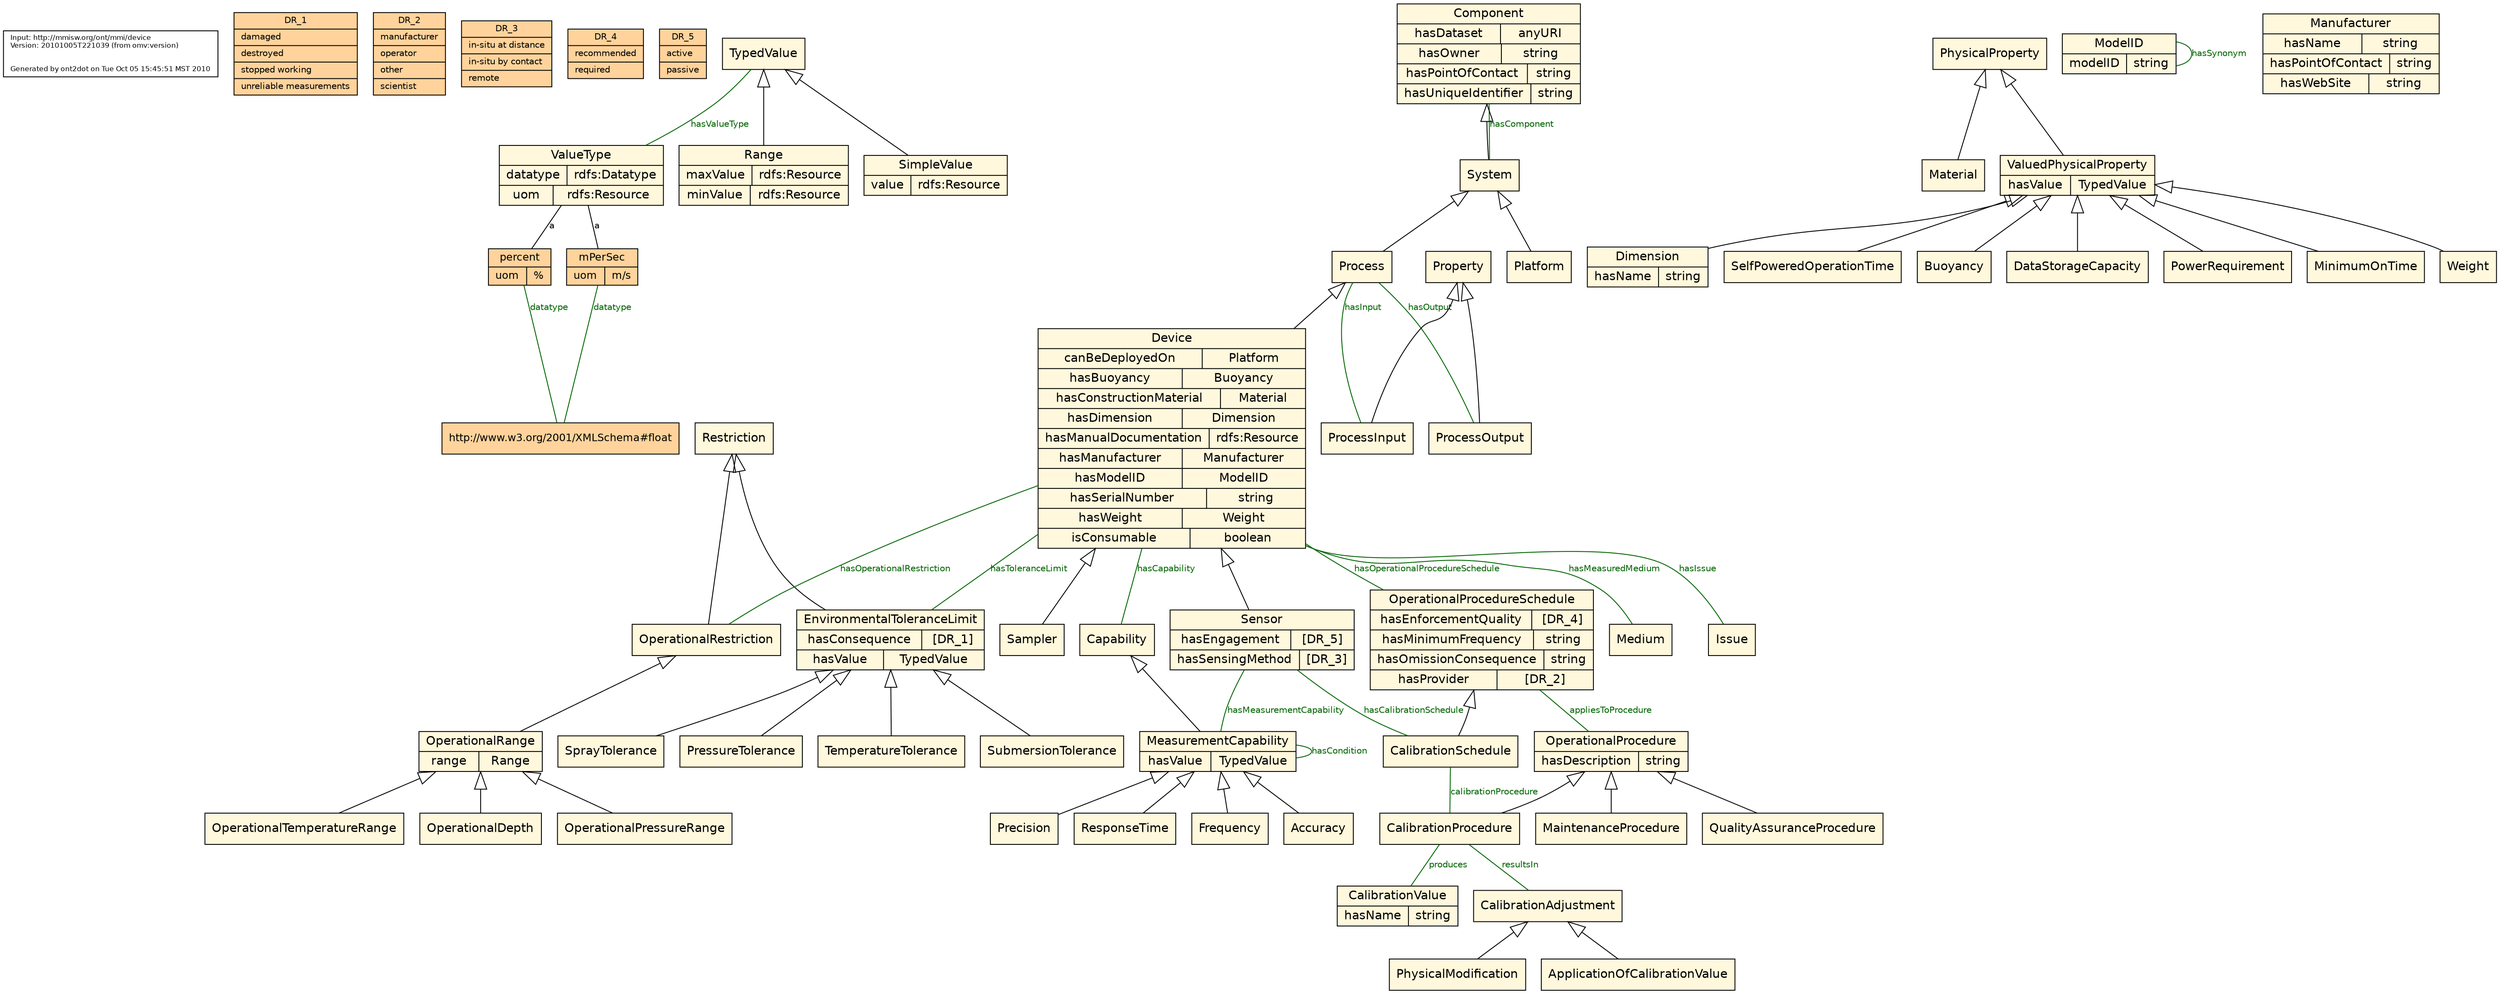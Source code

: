 # generated by org.mmisw.ont2dot.impl.jena.DotGeneratorJenaImpl on Tue Oct 05 15:45:51 MST 2010
# --separate http://mmisw.org/ont/mmi/device/{TypedValue,PhysicalProperty,ModelID,Manufacturer,Platform}
# --sourceRank http://mmisw.org/ont/mmi/device/{Component,TypedValue,PhysicalProperty,ModelID,Manufacturer}
# Input: http://mmisw.org/ont/mmi/device
# 

digraph {
{ rank=source
"__generated_by__"  [ fontname="helvetica", fontsize=8, shape=box, label="\
Input: http://mmisw.org/ont/mmi/device\l\
Version: 20101005T221039 (from omv:version)\l\
\l\
\r\
Generated by ont2dot on Tue Oct 05 15:45:51 MST 2010\r" ]
}

  node [ fontname="helvetica", fontsize=14, ];
  edge [ fontname="helvetica", fontsize=10, ];

 //////////
 // data ranges
  node [ shape=record, fillcolor=burlywood1, style=filled, fontsize=10, ]; 
  { rank=source
  "574a4c50:12b7e927de0:-7fe7"  [ label="{DR_1|damaged\l|destroyed\l|stopped working\l|unreliable measurements\l}" ]
  "574a4c50:12b7e927de0:-7fec"  [ label="{DR_2|manufacturer\l|operator\l|other\l|scientist\l}" ]
  "574a4c50:12b7e927de0:-7ff0"  [ label="{DR_3|in-situ at distance\l|in-situ by contact\l|remote\l}" ]
  "574a4c50:12b7e927de0:-7ff3"  [ label="{DR_4|recommended\l|required\l}" ]
  "574a4c50:12b7e927de0:-7ff6"  [ label="{DR_5|active\l|passive\l}" ]
  }

 //////////
 // classes
  node [ shape=record, fillcolor=cornsilk, style=filled, fontname="helvetica", fontsize=14, ];
  "http://mmisw.org/ont/mmi/device/ValueType"   [ shape=record, label="{ValueType|{datatype|rdfs:Datatype}|{uom|rdfs:Resource}}"  ]
  "http://mmisw.org/ont/mmi/device/Range"   [ shape=record, label="{Range|{maxValue|rdfs:Resource}|{minValue|rdfs:Resource}}"  ]
  "http://mmisw.org/ont/mmi/device/TemperatureTolerance"   [  label="TemperatureTolerance"  ]
  "http://mmisw.org/ont/mmi/device/ProcessOutput"   [  label="ProcessOutput"  ]
  "http://mmisw.org/ont/mmi/device/SubmersionTolerance"   [  label="SubmersionTolerance"  ]
  "http://mmisw.org/ont/mmi/device/Sampler"   [  label="Sampler"  ]
  "http://mmisw.org/ont/mmi/device/OperationalRange"   [ shape=record, label="{OperationalRange|{range|Range}}"  ]
  "http://mmisw.org/ont/mmi/device/Dimension"   [ shape=record, label="{Dimension|{hasName|string}}"  ]
  { rank=source "http://mmisw.org/ont/mmi/device/PhysicalProperty"   [  label="PhysicalProperty"  ] }
  "http://mmisw.org/ont/mmi/device/SprayTolerance"   [  label="SprayTolerance"  ]
  "http://mmisw.org/ont/mmi/device/OperationalRestriction"   [  label="OperationalRestriction"  ]
  "http://mmisw.org/ont/mmi/device/Platform"   [  label="Platform"  ]
  "http://mmisw.org/ont/mmi/device/SelfPoweredOperationTime"   [  label="SelfPoweredOperationTime"  ]
  { rank=source "http://mmisw.org/ont/mmi/device/ModelID"   [ shape=record, label="{ModelID|{modelID|string}}"  ] }
  "http://mmisw.org/ont/mmi/device/CalibrationValue"   [ shape=record, label="{CalibrationValue|{hasName|string}}"  ]
  "http://mmisw.org/ont/mmi/device/Restriction"   [  label="Restriction"  ]
  "http://mmisw.org/ont/mmi/device/System"   [  label="System"  ]
  "http://mmisw.org/ont/mmi/device/Buoyancy"   [  label="Buoyancy"  ]
  "http://mmisw.org/ont/mmi/device/MeasurementCapability"   [ shape=record, label="{MeasurementCapability|{hasValue|TypedValue}}"  ]
  "http://mmisw.org/ont/mmi/device/Sensor"   [ shape=record, label="{Sensor|{hasEngagement|[DR_5]}|{hasSensingMethod|[DR_3]}}"  ]
  "http://mmisw.org/ont/mmi/device/MaintenanceProcedure"   [  label="MaintenanceProcedure"  ]
  "http://mmisw.org/ont/mmi/device/EnvironmentalToleranceLimit"   [ shape=record, label="{EnvironmentalToleranceLimit|{hasConsequence|[DR_1]}|{hasValue|TypedValue}}"  ]
  "http://mmisw.org/ont/mmi/device/Precision"   [  label="Precision"  ]
  "http://mmisw.org/ont/mmi/device/OperationalProcedureSchedule"   [ shape=record, label="{OperationalProcedureSchedule|{hasEnforcementQuality|[DR_4]}|{hasMinimumFrequency|string}|{hasOmissionConsequence|string}|{hasProvider|[DR_2]}}"  ]
  "http://mmisw.org/ont/mmi/device/OperationalTemperatureRange"   [  label="OperationalTemperatureRange"  ]
  { rank=source "http://mmisw.org/ont/mmi/device/TypedValue"   [  label="TypedValue"  ] }
  "http://mmisw.org/ont/mmi/device/PhysicalModification"   [  label="PhysicalModification"  ]
  "http://mmisw.org/ont/mmi/device/OperationalDepth"   [  label="OperationalDepth"  ]
  "http://mmisw.org/ont/mmi/device/Process"   [  label="Process"  ]
  "http://mmisw.org/ont/mmi/device/OperationalPressureRange"   [  label="OperationalPressureRange"  ]
  "http://mmisw.org/ont/mmi/device/CalibrationProcedure"   [  label="CalibrationProcedure"  ]
  "http://mmisw.org/ont/mmi/device/Material"   [  label="Material"  ]
  "http://mmisw.org/ont/mmi/device/Medium"   [  label="Medium"  ]
  "http://mmisw.org/ont/mmi/device/CalibrationSchedule"   [  label="CalibrationSchedule"  ]
  "http://mmisw.org/ont/mmi/device/SimpleValue"   [ shape=record, label="{SimpleValue|{value|rdfs:Resource}}"  ]
  "http://mmisw.org/ont/mmi/device/Capability"   [  label="Capability"  ]
  "http://mmisw.org/ont/mmi/device/ResponseTime"   [  label="ResponseTime"  ]
  "http://mmisw.org/ont/mmi/device/PressureTolerance"   [  label="PressureTolerance"  ]
  "http://mmisw.org/ont/mmi/device/DataStorageCapacity"   [  label="DataStorageCapacity"  ]
  "http://mmisw.org/ont/mmi/device/CalibrationAdjustment"   [  label="CalibrationAdjustment"  ]
  "http://mmisw.org/ont/mmi/device/Device"   [ shape=record, label="{Device|{canBeDeployedOn|Platform}|{hasBuoyancy|Buoyancy}|{hasConstructionMaterial|Material}|{hasDimension|Dimension}|{hasManualDocumentation|rdfs:Resource}|{hasManufacturer|Manufacturer}|{hasModelID|ModelID}|{hasSerialNumber|string}|{hasWeight|Weight}|{isConsumable|boolean}}"  ]
  "http://mmisw.org/ont/mmi/device/ValuedPhysicalProperty"   [ shape=record, label="{ValuedPhysicalProperty|{hasValue|TypedValue}}"  ]
  "http://mmisw.org/ont/mmi/device/Frequency"   [  label="Frequency"  ]
  { rank=source "http://mmisw.org/ont/mmi/device/Component"   [ shape=record, label="{Component|{hasDataset|anyURI}|{hasOwner|string}|{hasPointOfContact|string}|{hasUniqueIdentifier|string}}"  ] }
  "http://mmisw.org/ont/mmi/device/ApplicationOfCalibrationValue"   [  label="ApplicationOfCalibrationValue"  ]
  "http://mmisw.org/ont/mmi/device/PowerRequirement"   [  label="PowerRequirement"  ]
  { rank=source "http://mmisw.org/ont/mmi/device/Manufacturer"   [ shape=record, label="{Manufacturer|{hasName|string}|{hasPointOfContact|string}|{hasWebSite|string}}"  ] }
  "http://mmisw.org/ont/mmi/device/Issue"   [  label="Issue"  ]
  "http://mmisw.org/ont/mmi/device/Property"   [  label="Property"  ]
  "http://mmisw.org/ont/mmi/device/MinimumOnTime"   [  label="MinimumOnTime"  ]
  "http://mmisw.org/ont/mmi/device/OperationalProcedure"   [ shape=record, label="{OperationalProcedure|{hasDescription|string}}"  ]
  "http://mmisw.org/ont/mmi/device/ProcessInput"   [  label="ProcessInput"  ]
  "http://mmisw.org/ont/mmi/device/Accuracy"   [  label="Accuracy"  ]
  "http://mmisw.org/ont/mmi/device/QualityAssuranceProcedure"   [  label="QualityAssuranceProcedure"  ]
  "http://mmisw.org/ont/mmi/device/Weight"   [  label="Weight"  ]

 ////////////////////////
 // subclass declarations
  edge   [ dir=back, arrowtail=onormal, arrowhead=none, arrowsize=2.0, ]; 
  "http://mmisw.org/ont/mmi/device/TypedValue"  ->  "http://mmisw.org/ont/mmi/device/Range"
  "http://mmisw.org/ont/mmi/device/EnvironmentalToleranceLimit"  ->  "http://mmisw.org/ont/mmi/device/TemperatureTolerance"
  "http://mmisw.org/ont/mmi/device/Property"  ->  "http://mmisw.org/ont/mmi/device/ProcessOutput"
  "http://mmisw.org/ont/mmi/device/EnvironmentalToleranceLimit"  ->  "http://mmisw.org/ont/mmi/device/SubmersionTolerance"
  "http://mmisw.org/ont/mmi/device/Device"  ->  "http://mmisw.org/ont/mmi/device/Sampler"
  "http://mmisw.org/ont/mmi/device/OperationalRestriction"  ->  "http://mmisw.org/ont/mmi/device/OperationalRange"
  "http://mmisw.org/ont/mmi/device/ValuedPhysicalProperty"  ->  "http://mmisw.org/ont/mmi/device/Dimension"
  "http://mmisw.org/ont/mmi/device/EnvironmentalToleranceLimit"  ->  "http://mmisw.org/ont/mmi/device/SprayTolerance"
  "http://mmisw.org/ont/mmi/device/Restriction"  ->  "http://mmisw.org/ont/mmi/device/OperationalRestriction"
  "http://mmisw.org/ont/mmi/device/System"  ->  "http://mmisw.org/ont/mmi/device/Platform"
  "http://mmisw.org/ont/mmi/device/ValuedPhysicalProperty"  ->  "http://mmisw.org/ont/mmi/device/SelfPoweredOperationTime"
  "http://mmisw.org/ont/mmi/device/Component"  ->  "http://mmisw.org/ont/mmi/device/System"
  "http://mmisw.org/ont/mmi/device/ValuedPhysicalProperty"  ->  "http://mmisw.org/ont/mmi/device/Buoyancy"
  "http://mmisw.org/ont/mmi/device/Capability"  ->  "http://mmisw.org/ont/mmi/device/MeasurementCapability"
  "http://mmisw.org/ont/mmi/device/Device"  ->  "http://mmisw.org/ont/mmi/device/Sensor"
  "http://mmisw.org/ont/mmi/device/OperationalProcedure"  ->  "http://mmisw.org/ont/mmi/device/MaintenanceProcedure"
  "http://mmisw.org/ont/mmi/device/Restriction"  ->  "http://mmisw.org/ont/mmi/device/EnvironmentalToleranceLimit"
  "http://mmisw.org/ont/mmi/device/MeasurementCapability"  ->  "http://mmisw.org/ont/mmi/device/Precision"
  "http://mmisw.org/ont/mmi/device/OperationalRange"  ->  "http://mmisw.org/ont/mmi/device/OperationalTemperatureRange"
  "http://mmisw.org/ont/mmi/device/CalibrationAdjustment"  ->  "http://mmisw.org/ont/mmi/device/PhysicalModification"
  "http://mmisw.org/ont/mmi/device/OperationalRange"  ->  "http://mmisw.org/ont/mmi/device/OperationalDepth"
  "http://mmisw.org/ont/mmi/device/System"  ->  "http://mmisw.org/ont/mmi/device/Process"
  "http://mmisw.org/ont/mmi/device/OperationalRange"  ->  "http://mmisw.org/ont/mmi/device/OperationalPressureRange"
  "http://mmisw.org/ont/mmi/device/OperationalProcedure"  ->  "http://mmisw.org/ont/mmi/device/CalibrationProcedure"
  "http://mmisw.org/ont/mmi/device/PhysicalProperty"  ->  "http://mmisw.org/ont/mmi/device/Material"
  "http://mmisw.org/ont/mmi/device/OperationalProcedureSchedule"  ->  "http://mmisw.org/ont/mmi/device/CalibrationSchedule"
  "http://mmisw.org/ont/mmi/device/TypedValue"  ->  "http://mmisw.org/ont/mmi/device/SimpleValue"
  "http://mmisw.org/ont/mmi/device/MeasurementCapability"  ->  "http://mmisw.org/ont/mmi/device/ResponseTime"
  "http://mmisw.org/ont/mmi/device/EnvironmentalToleranceLimit"  ->  "http://mmisw.org/ont/mmi/device/PressureTolerance"
  "http://mmisw.org/ont/mmi/device/ValuedPhysicalProperty"  ->  "http://mmisw.org/ont/mmi/device/DataStorageCapacity"
  "http://mmisw.org/ont/mmi/device/Process"  ->  "http://mmisw.org/ont/mmi/device/Device"
  "http://mmisw.org/ont/mmi/device/PhysicalProperty"  ->  "http://mmisw.org/ont/mmi/device/ValuedPhysicalProperty"
  "http://mmisw.org/ont/mmi/device/MeasurementCapability"  ->  "http://mmisw.org/ont/mmi/device/Frequency"
  "http://mmisw.org/ont/mmi/device/CalibrationAdjustment"  ->  "http://mmisw.org/ont/mmi/device/ApplicationOfCalibrationValue"
  "http://mmisw.org/ont/mmi/device/ValuedPhysicalProperty"  ->  "http://mmisw.org/ont/mmi/device/PowerRequirement"
  "http://mmisw.org/ont/mmi/device/ValuedPhysicalProperty"  ->  "http://mmisw.org/ont/mmi/device/MinimumOnTime"
  "http://mmisw.org/ont/mmi/device/Property"  ->  "http://mmisw.org/ont/mmi/device/ProcessInput"
  "http://mmisw.org/ont/mmi/device/MeasurementCapability"  ->  "http://mmisw.org/ont/mmi/device/Accuracy"
  "http://mmisw.org/ont/mmi/device/OperationalProcedure"  ->  "http://mmisw.org/ont/mmi/device/QualityAssuranceProcedure"
  "http://mmisw.org/ont/mmi/device/ValuedPhysicalProperty"  ->  "http://mmisw.org/ont/mmi/device/Weight"

 ////////////////////
 // properties
  edge [ dir=back, color=darkgreen, fontcolor=darkgreen, fontsize=10, arrowhead=vee, arrowtail=none, arrowsize=1.0]; 
  "http://mmisw.org/ont/mmi/device/Sensor"  ->  "http://mmisw.org/ont/mmi/device/CalibrationSchedule"  [ label="hasCalibrationSchedule"  ]
  "http://mmisw.org/ont/mmi/device/CalibrationSchedule"  ->  "http://mmisw.org/ont/mmi/device/CalibrationProcedure"  [ label="calibrationProcedure"  ]
  "http://mmisw.org/ont/mmi/device/CalibrationProcedure"  ->  "http://mmisw.org/ont/mmi/device/CalibrationAdjustment"  [ label="resultsIn"  ]
  "http://mmisw.org/ont/mmi/device/Sensor"  ->  "http://mmisw.org/ont/mmi/device/MeasurementCapability"  [ label="hasMeasurementCapability"  ]
  "http://mmisw.org/ont/mmi/device/Process"  ->  "http://mmisw.org/ont/mmi/device/ProcessInput"  [ label="hasInput"  ]
  "http://mmisw.org/ont/mmi/device/Device"  ->  "http://mmisw.org/ont/mmi/device/Issue"  [ label="hasIssue"  ]
  "http://mmisw.org/ont/mmi/device/Device"  ->  "http://mmisw.org/ont/mmi/device/Capability"  [ label="hasCapability"  ]
  "http://mmisw.org/ont/mmi/device/Device"  ->  "http://mmisw.org/ont/mmi/device/EnvironmentalToleranceLimit"  [ label="hasToleranceLimit"  ]
  "http://mmisw.org/ont/mmi/device/ModelID"  ->  "http://mmisw.org/ont/mmi/device/ModelID"  [ label="hasSynonym"  ]
  "http://mmisw.org/ont/mmi/device/Device"  ->  "http://mmisw.org/ont/mmi/device/OperationalProcedureSchedule"  [ label="hasOperationalProcedureSchedule"  ]
  "http://mmisw.org/ont/mmi/device/OperationalProcedureSchedule"  ->  "http://mmisw.org/ont/mmi/device/OperationalProcedure"  [ label="appliesToProcedure"  ]
  "http://mmisw.org/ont/mmi/device/MeasurementCapability"  ->  "http://mmisw.org/ont/mmi/device/MeasurementCapability"  [ label="hasCondition"  ]
  "http://mmisw.org/ont/mmi/device/Device"  ->  "http://mmisw.org/ont/mmi/device/Medium"  [ label="hasMeasuredMedium"  ]
  "http://mmisw.org/ont/mmi/device/TypedValue"  ->  "http://mmisw.org/ont/mmi/device/ValueType"  [ label="hasValueType"  ]
  "http://mmisw.org/ont/mmi/device/Device"  ->  "http://mmisw.org/ont/mmi/device/OperationalRestriction"  [ label="hasOperationalRestriction"  ]
  "http://mmisw.org/ont/mmi/device/System"  ->  "http://mmisw.org/ont/mmi/device/Component"  [ label="hasComponent"  ]
  "http://mmisw.org/ont/mmi/device/Process"  ->  "http://mmisw.org/ont/mmi/device/ProcessOutput"  [ label="hasOutput"  ]
  "http://mmisw.org/ont/mmi/device/CalibrationProcedure"  ->  "http://mmisw.org/ont/mmi/device/CalibrationValue"  [ label="produces"  ]

 /////////////
 // instances
  node [ shape=box, fillcolor=burlywood1, style=filled, fontname="helvetica", fontsize=12, ]; 
  "http://mmisw.org/ont/mmi/device/percent"   [ shape=record, label="{percent|{uom|%}}"  ]
  "http://mmisw.org/ont/mmi/device/mPerSec"   [ shape=record, label="{mPerSec|{uom|m/s}}"  ]

 //////////////////
 // instantiations
  edge [ dir=normal, color=black, fontcolor=black, label="a", fontsize=10, arrowtail=vee, arrowhead=none, arrowsize=1.0];
  "http://mmisw.org/ont/mmi/device/ValueType"  ->  "http://mmisw.org/ont/mmi/device/percent" 
  "http://mmisw.org/ont/mmi/device/ValueType"  ->  "http://mmisw.org/ont/mmi/device/mPerSec" 

 ////////////////////
 // other statements
  edge [ dir=back, color=darkgreen, fontcolor=darkgreen, fontsize=10, arrowhead=vee, arrowtail=none, arrowsize=1.0]; 
  "http://mmisw.org/ont/mmi/device/percent"  ->  "http://www.w3.org/2001/XMLSchema#float"  [ label="datatype"  ]
  "http://mmisw.org/ont/mmi/device/mPerSec"  ->  "http://www.w3.org/2001/XMLSchema#float"  [ label="datatype"  ]

}
